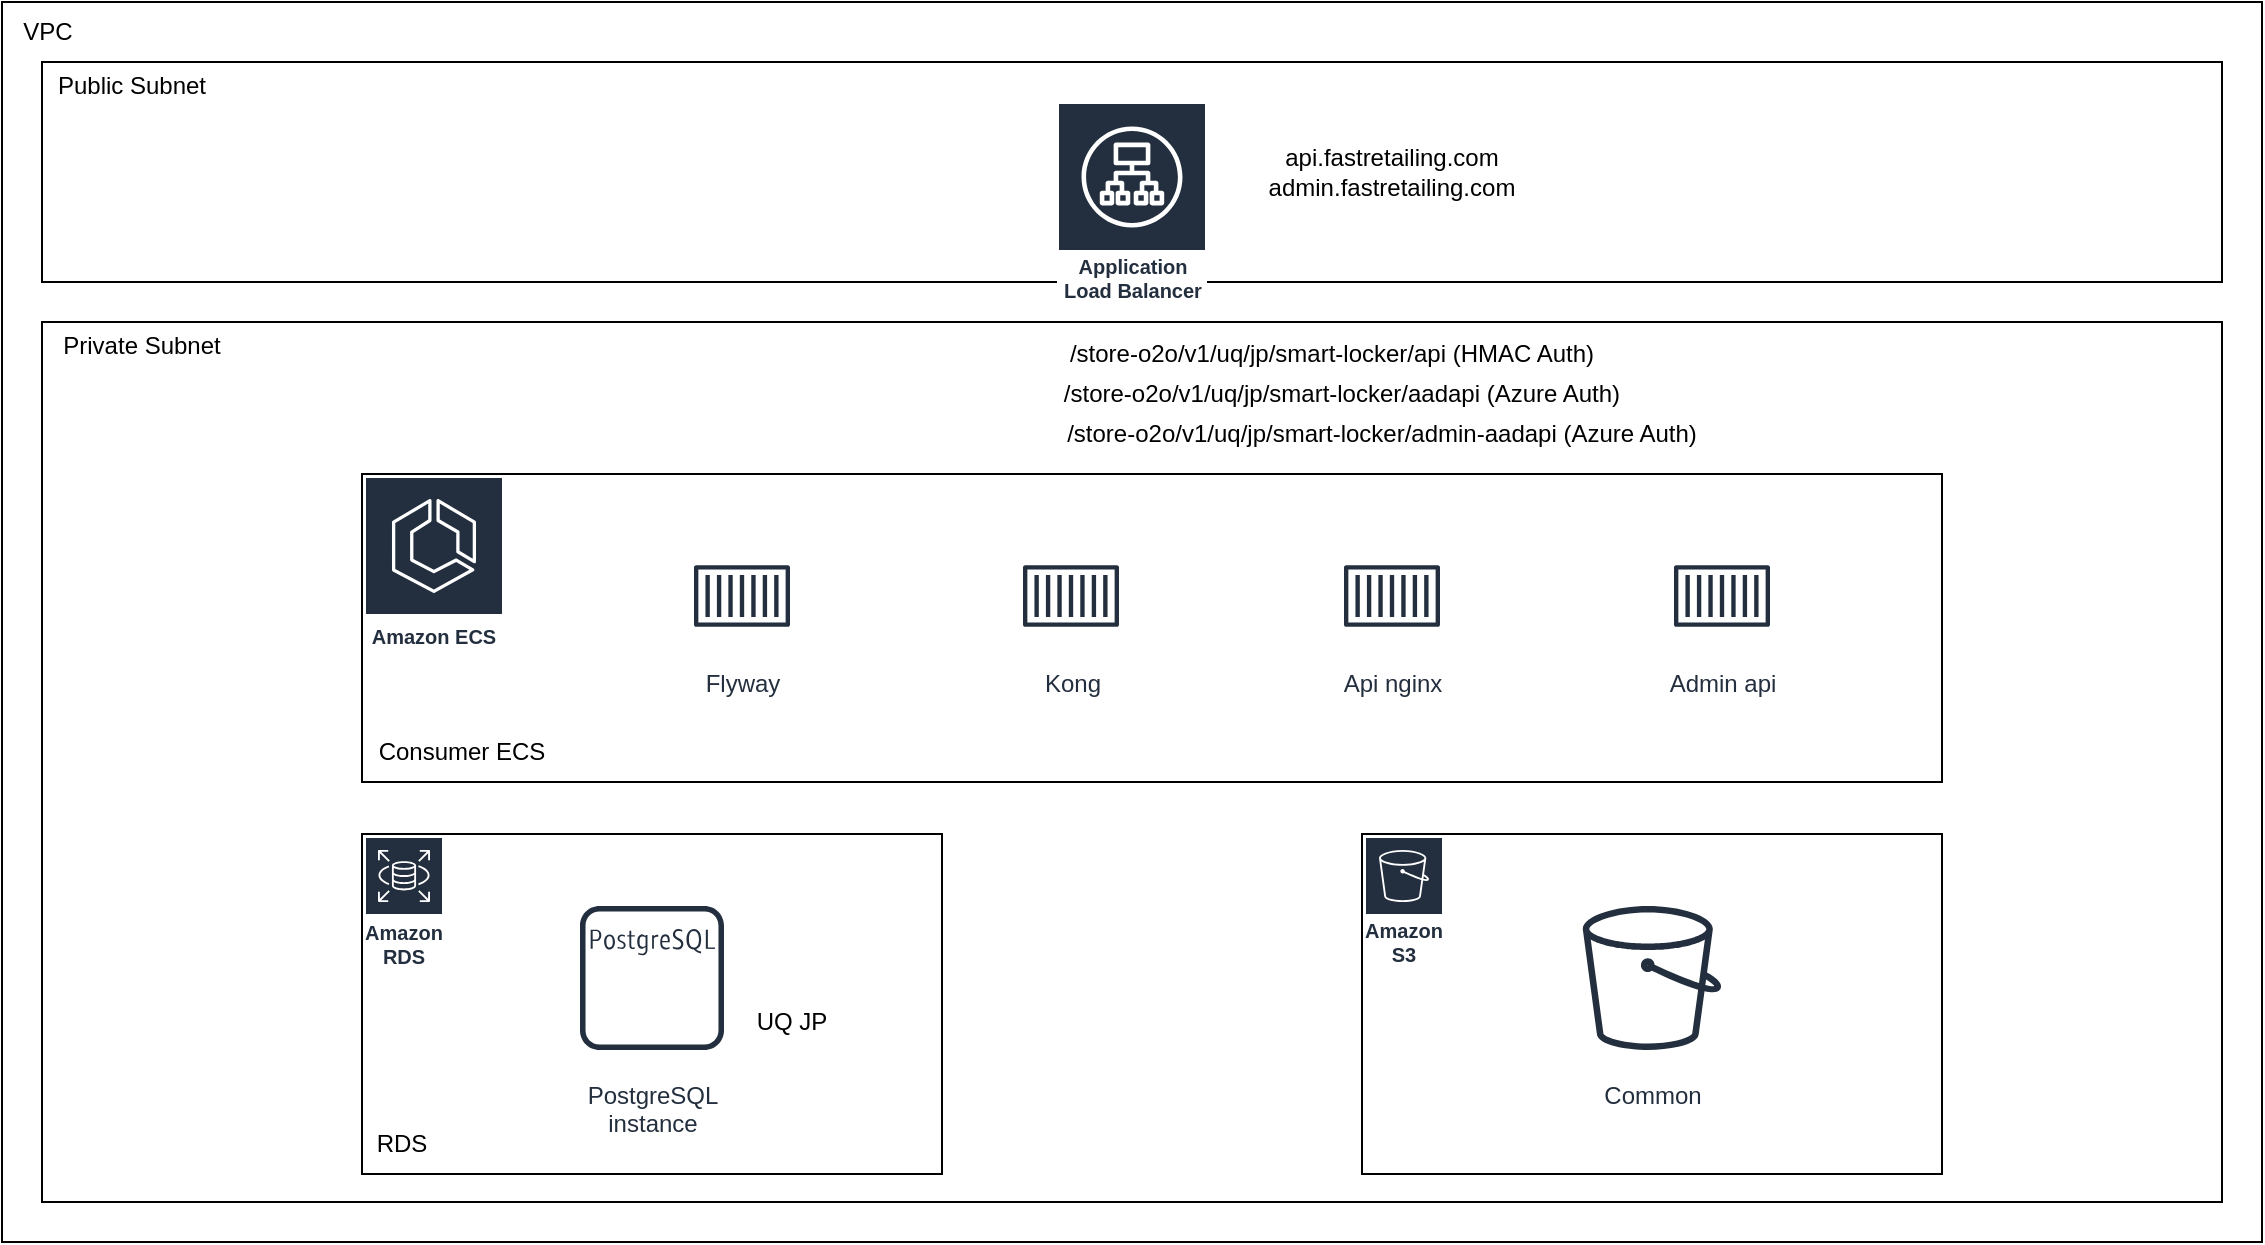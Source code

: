<mxfile version="23.1.1" type="github">
  <diagram name="第 1 页" id="FLTHROz806pXhNOoG-_p">
    <mxGraphModel dx="1434" dy="669" grid="1" gridSize="10" guides="1" tooltips="1" connect="1" arrows="1" fold="1" page="1" pageScale="1" pageWidth="1169" pageHeight="827" math="0" shadow="0">
      <root>
        <mxCell id="0" />
        <mxCell id="1" parent="0" />
        <mxCell id="QxlbDSGQccoswhp-1WiE-5" value="" style="rounded=0;whiteSpace=wrap;html=1;" parent="1" vertex="1">
          <mxGeometry x="20" y="40" width="1130" height="620" as="geometry" />
        </mxCell>
        <mxCell id="QxlbDSGQccoswhp-1WiE-6" value="VPC" style="text;html=1;strokeColor=none;fillColor=none;align=center;verticalAlign=middle;whiteSpace=wrap;rounded=0;" parent="1" vertex="1">
          <mxGeometry x="23" y="45" width="40" height="20" as="geometry" />
        </mxCell>
        <mxCell id="QxlbDSGQccoswhp-1WiE-7" value="" style="rounded=0;whiteSpace=wrap;html=1;" parent="1" vertex="1">
          <mxGeometry x="40" y="70" width="1090" height="110" as="geometry" />
        </mxCell>
        <mxCell id="QxlbDSGQccoswhp-1WiE-8" value="" style="rounded=0;whiteSpace=wrap;html=1;" parent="1" vertex="1">
          <mxGeometry x="40" y="200" width="1090" height="440" as="geometry" />
        </mxCell>
        <mxCell id="QxlbDSGQccoswhp-1WiE-9" value="Public Subnet" style="text;html=1;strokeColor=none;fillColor=none;align=center;verticalAlign=middle;whiteSpace=wrap;rounded=0;" parent="1" vertex="1">
          <mxGeometry x="40" y="72" width="90" height="20" as="geometry" />
        </mxCell>
        <mxCell id="QxlbDSGQccoswhp-1WiE-10" value="Private Subnet" style="text;html=1;strokeColor=none;fillColor=none;align=center;verticalAlign=middle;whiteSpace=wrap;rounded=0;" parent="1" vertex="1">
          <mxGeometry x="40" y="202" width="100" height="20" as="geometry" />
        </mxCell>
        <mxCell id="QxlbDSGQccoswhp-1WiE-16" value="api.fastretailing.com&lt;br&gt;admin.fastretailing.com" style="text;html=1;strokeColor=none;fillColor=none;align=center;verticalAlign=middle;whiteSpace=wrap;rounded=0;" parent="1" vertex="1">
          <mxGeometry x="630" y="105" width="170" height="40" as="geometry" />
        </mxCell>
        <mxCell id="QxlbDSGQccoswhp-1WiE-17" value="" style="rounded=0;whiteSpace=wrap;html=1;" parent="1" vertex="1">
          <mxGeometry x="200" y="276" width="790" height="154" as="geometry" />
        </mxCell>
        <mxCell id="QxlbDSGQccoswhp-1WiE-18" value="" style="rounded=0;whiteSpace=wrap;html=1;" parent="1" vertex="1">
          <mxGeometry x="200" y="456" width="290" height="170" as="geometry" />
        </mxCell>
        <mxCell id="QxlbDSGQccoswhp-1WiE-19" value="" style="rounded=0;whiteSpace=wrap;html=1;" parent="1" vertex="1">
          <mxGeometry x="700" y="456" width="290" height="170" as="geometry" />
        </mxCell>
        <mxCell id="QxlbDSGQccoswhp-1WiE-20" value="Consumer ECS" style="text;html=1;strokeColor=none;fillColor=none;align=center;verticalAlign=middle;whiteSpace=wrap;rounded=0;" parent="1" vertex="1">
          <mxGeometry x="200" y="400" width="100" height="30" as="geometry" />
        </mxCell>
        <mxCell id="QxlbDSGQccoswhp-1WiE-22" value="Flyway" style="sketch=0;outlineConnect=0;fontColor=#232F3E;gradientColor=none;strokeColor=#232F3E;fillColor=#ffffff;dashed=0;verticalLabelPosition=bottom;verticalAlign=top;align=center;html=1;fontSize=12;fontStyle=0;aspect=fixed;shape=mxgraph.aws4.resourceIcon;resIcon=mxgraph.aws4.container_1;" parent="1" vertex="1">
          <mxGeometry x="360" y="307" width="60" height="60" as="geometry" />
        </mxCell>
        <mxCell id="QxlbDSGQccoswhp-1WiE-23" value="Api nginx" style="sketch=0;outlineConnect=0;fontColor=#232F3E;gradientColor=none;strokeColor=#232F3E;fillColor=#ffffff;dashed=0;verticalLabelPosition=bottom;verticalAlign=top;align=center;html=1;fontSize=12;fontStyle=0;aspect=fixed;shape=mxgraph.aws4.resourceIcon;resIcon=mxgraph.aws4.container_1;" parent="1" vertex="1">
          <mxGeometry x="685" y="307" width="60" height="60" as="geometry" />
        </mxCell>
        <mxCell id="QxlbDSGQccoswhp-1WiE-24" value="Kong" style="sketch=0;outlineConnect=0;fontColor=#232F3E;gradientColor=none;strokeColor=#232F3E;fillColor=#ffffff;dashed=0;verticalLabelPosition=bottom;verticalAlign=top;align=center;html=1;fontSize=12;fontStyle=0;aspect=fixed;shape=mxgraph.aws4.resourceIcon;resIcon=mxgraph.aws4.container_1;" parent="1" vertex="1">
          <mxGeometry x="524.5" y="307" width="60" height="60" as="geometry" />
        </mxCell>
        <mxCell id="QxlbDSGQccoswhp-1WiE-26" value="/store-o2o/v1/uq/jp/smart-locker/api (HMAC Auth)" style="text;html=1;strokeColor=none;fillColor=none;align=center;verticalAlign=middle;whiteSpace=wrap;rounded=0;" parent="1" vertex="1">
          <mxGeometry x="540" y="206" width="290" height="20" as="geometry" />
        </mxCell>
        <mxCell id="QxlbDSGQccoswhp-1WiE-27" value="/store-o2o/v1/uq/jp/smart-locker/aadapi (Azure Auth)" style="text;html=1;strokeColor=none;fillColor=none;align=center;verticalAlign=middle;whiteSpace=wrap;rounded=0;" parent="1" vertex="1">
          <mxGeometry x="540" y="226" width="300" height="20" as="geometry" />
        </mxCell>
        <mxCell id="QxlbDSGQccoswhp-1WiE-28" value="/store-o2o/v1/uq/jp/smart-locker/admin-aadapi&amp;nbsp;(Azure Auth)" style="text;html=1;strokeColor=none;fillColor=none;align=center;verticalAlign=middle;whiteSpace=wrap;rounded=0;" parent="1" vertex="1">
          <mxGeometry x="540" y="246" width="340" height="20" as="geometry" />
        </mxCell>
        <mxCell id="QxlbDSGQccoswhp-1WiE-29" value="Amazon ECS" style="sketch=0;outlineConnect=0;fontColor=#232F3E;gradientColor=none;strokeColor=#ffffff;fillColor=#232F3E;dashed=0;verticalLabelPosition=middle;verticalAlign=bottom;align=center;html=1;whiteSpace=wrap;fontSize=10;fontStyle=1;spacing=3;shape=mxgraph.aws4.productIcon;prIcon=mxgraph.aws4.ecs;" parent="1" vertex="1">
          <mxGeometry x="201" y="277" width="70" height="90" as="geometry" />
        </mxCell>
        <mxCell id="QxlbDSGQccoswhp-1WiE-30" value="Application Load Balancer" style="sketch=0;outlineConnect=0;fontColor=#232F3E;gradientColor=none;strokeColor=#ffffff;fillColor=#232F3E;dashed=0;verticalLabelPosition=middle;verticalAlign=bottom;align=center;html=1;whiteSpace=wrap;fontSize=10;fontStyle=1;spacing=3;shape=mxgraph.aws4.productIcon;prIcon=mxgraph.aws4.application_load_balancer;" parent="1" vertex="1">
          <mxGeometry x="547.5" y="90" width="75" height="104" as="geometry" />
        </mxCell>
        <mxCell id="QxlbDSGQccoswhp-1WiE-32" value="PostgreSQL&#xa;instance" style="sketch=0;outlineConnect=0;fontColor=#232F3E;gradientColor=none;strokeColor=#232F3E;fillColor=#ffffff;dashed=0;verticalLabelPosition=bottom;verticalAlign=top;align=center;html=1;fontSize=12;fontStyle=0;aspect=fixed;shape=mxgraph.aws4.resourceIcon;resIcon=mxgraph.aws4.postgresql_instance;" parent="1" vertex="1">
          <mxGeometry x="300" y="483" width="90" height="90" as="geometry" />
        </mxCell>
        <mxCell id="QxlbDSGQccoswhp-1WiE-33" value="RDS" style="text;html=1;strokeColor=none;fillColor=none;align=center;verticalAlign=middle;whiteSpace=wrap;rounded=0;" parent="1" vertex="1">
          <mxGeometry x="200" y="596" width="40" height="30" as="geometry" />
        </mxCell>
        <mxCell id="QxlbDSGQccoswhp-1WiE-34" value="Amazon RDS" style="sketch=0;outlineConnect=0;fontColor=#232F3E;gradientColor=none;strokeColor=#ffffff;fillColor=#232F3E;dashed=0;verticalLabelPosition=middle;verticalAlign=bottom;align=center;html=1;whiteSpace=wrap;fontSize=10;fontStyle=1;spacing=3;shape=mxgraph.aws4.productIcon;prIcon=mxgraph.aws4.rds;" parent="1" vertex="1">
          <mxGeometry x="201" y="457" width="40" height="70" as="geometry" />
        </mxCell>
        <mxCell id="QxlbDSGQccoswhp-1WiE-35" value="Amazon S3" style="sketch=0;outlineConnect=0;fontColor=#232F3E;gradientColor=none;strokeColor=#ffffff;fillColor=#232F3E;dashed=0;verticalLabelPosition=middle;verticalAlign=bottom;align=center;html=1;whiteSpace=wrap;fontSize=10;fontStyle=1;spacing=3;shape=mxgraph.aws4.productIcon;prIcon=mxgraph.aws4.s3;" parent="1" vertex="1">
          <mxGeometry x="701" y="457" width="40" height="69" as="geometry" />
        </mxCell>
        <mxCell id="QxlbDSGQccoswhp-1WiE-37" value="Common" style="sketch=0;outlineConnect=0;fontColor=#232F3E;gradientColor=none;strokeColor=#232F3E;fillColor=#ffffff;dashed=0;verticalLabelPosition=bottom;verticalAlign=top;align=center;html=1;fontSize=12;fontStyle=0;aspect=fixed;shape=mxgraph.aws4.resourceIcon;resIcon=mxgraph.aws4.bucket;" parent="1" vertex="1">
          <mxGeometry x="800" y="483" width="90" height="90" as="geometry" />
        </mxCell>
        <mxCell id="QxlbDSGQccoswhp-1WiE-38" value="UQ JP" style="text;html=1;strokeColor=none;fillColor=none;align=center;verticalAlign=middle;whiteSpace=wrap;rounded=0;" parent="1" vertex="1">
          <mxGeometry x="390" y="540" width="50" height="20" as="geometry" />
        </mxCell>
        <mxCell id="tWOoYkW7XW3dUrTa6SsY-1" value="Admin api" style="sketch=0;outlineConnect=0;fontColor=#232F3E;gradientColor=none;strokeColor=#232F3E;fillColor=#ffffff;dashed=0;verticalLabelPosition=bottom;verticalAlign=top;align=center;html=1;fontSize=12;fontStyle=0;aspect=fixed;shape=mxgraph.aws4.resourceIcon;resIcon=mxgraph.aws4.container_1;" vertex="1" parent="1">
          <mxGeometry x="850" y="307" width="60" height="60" as="geometry" />
        </mxCell>
      </root>
    </mxGraphModel>
  </diagram>
</mxfile>
